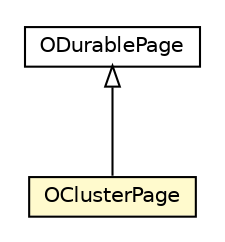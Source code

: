 #!/usr/local/bin/dot
#
# Class diagram 
# Generated by UMLGraph version R5_6-24-gf6e263 (http://www.umlgraph.org/)
#

digraph G {
	edge [fontname="Helvetica",fontsize=10,labelfontname="Helvetica",labelfontsize=10];
	node [fontname="Helvetica",fontsize=10,shape=plaintext];
	nodesep=0.25;
	ranksep=0.5;
	// com.orientechnologies.orient.core.storage.impl.local.paginated.OClusterPage
	c923710 [label=<<table title="com.orientechnologies.orient.core.storage.impl.local.paginated.OClusterPage" border="0" cellborder="1" cellspacing="0" cellpadding="2" port="p" bgcolor="lemonChiffon" href="./OClusterPage.html">
		<tr><td><table border="0" cellspacing="0" cellpadding="1">
<tr><td align="center" balign="center"> OClusterPage </td></tr>
		</table></td></tr>
		</table>>, URL="./OClusterPage.html", fontname="Helvetica", fontcolor="black", fontsize=10.0];
	// com.orientechnologies.orient.core.storage.impl.local.paginated.base.ODurablePage
	c923767 [label=<<table title="com.orientechnologies.orient.core.storage.impl.local.paginated.base.ODurablePage" border="0" cellborder="1" cellspacing="0" cellpadding="2" port="p" href="./base/ODurablePage.html">
		<tr><td><table border="0" cellspacing="0" cellpadding="1">
<tr><td align="center" balign="center"> ODurablePage </td></tr>
		</table></td></tr>
		</table>>, URL="./base/ODurablePage.html", fontname="Helvetica", fontcolor="black", fontsize=10.0];
	//com.orientechnologies.orient.core.storage.impl.local.paginated.OClusterPage extends com.orientechnologies.orient.core.storage.impl.local.paginated.base.ODurablePage
	c923767:p -> c923710:p [dir=back,arrowtail=empty];
}


